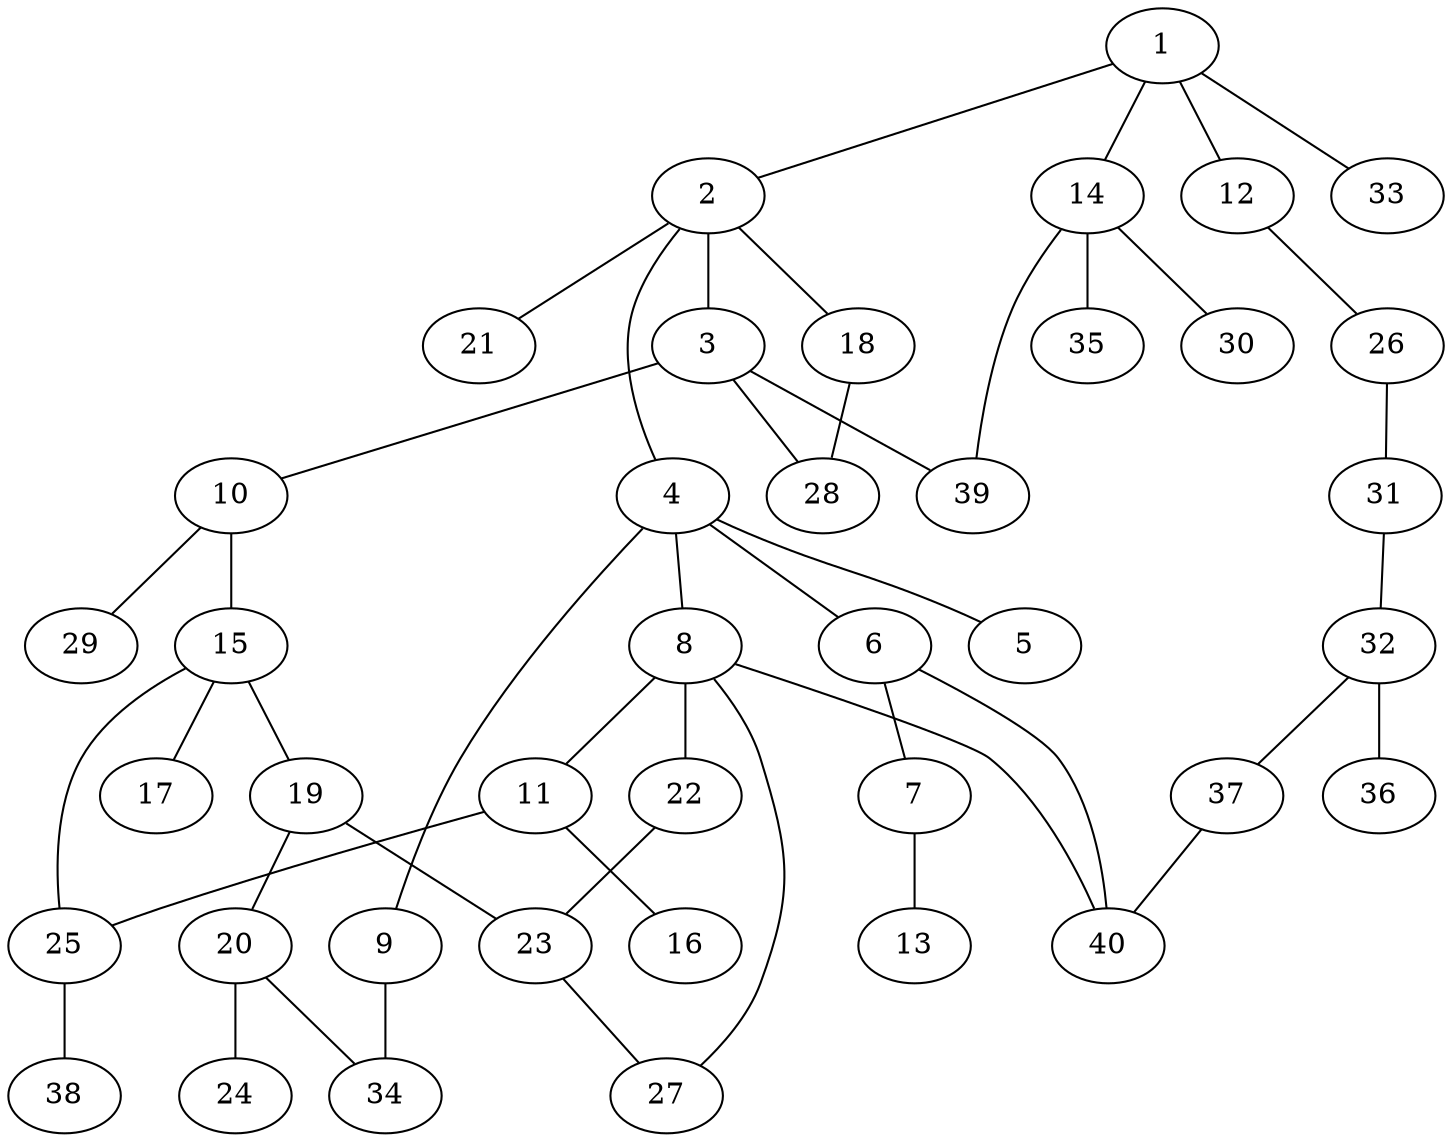 graph graphname {1--2
1--12
1--14
1--33
2--3
2--4
2--18
2--21
3--10
3--28
3--39
4--5
4--6
4--8
4--9
6--7
6--40
7--13
8--11
8--22
8--27
8--40
9--34
10--15
10--29
11--16
11--25
12--26
14--30
14--35
14--39
15--17
15--19
15--25
18--28
19--20
19--23
20--24
20--34
22--23
23--27
25--38
26--31
31--32
32--36
32--37
37--40
}